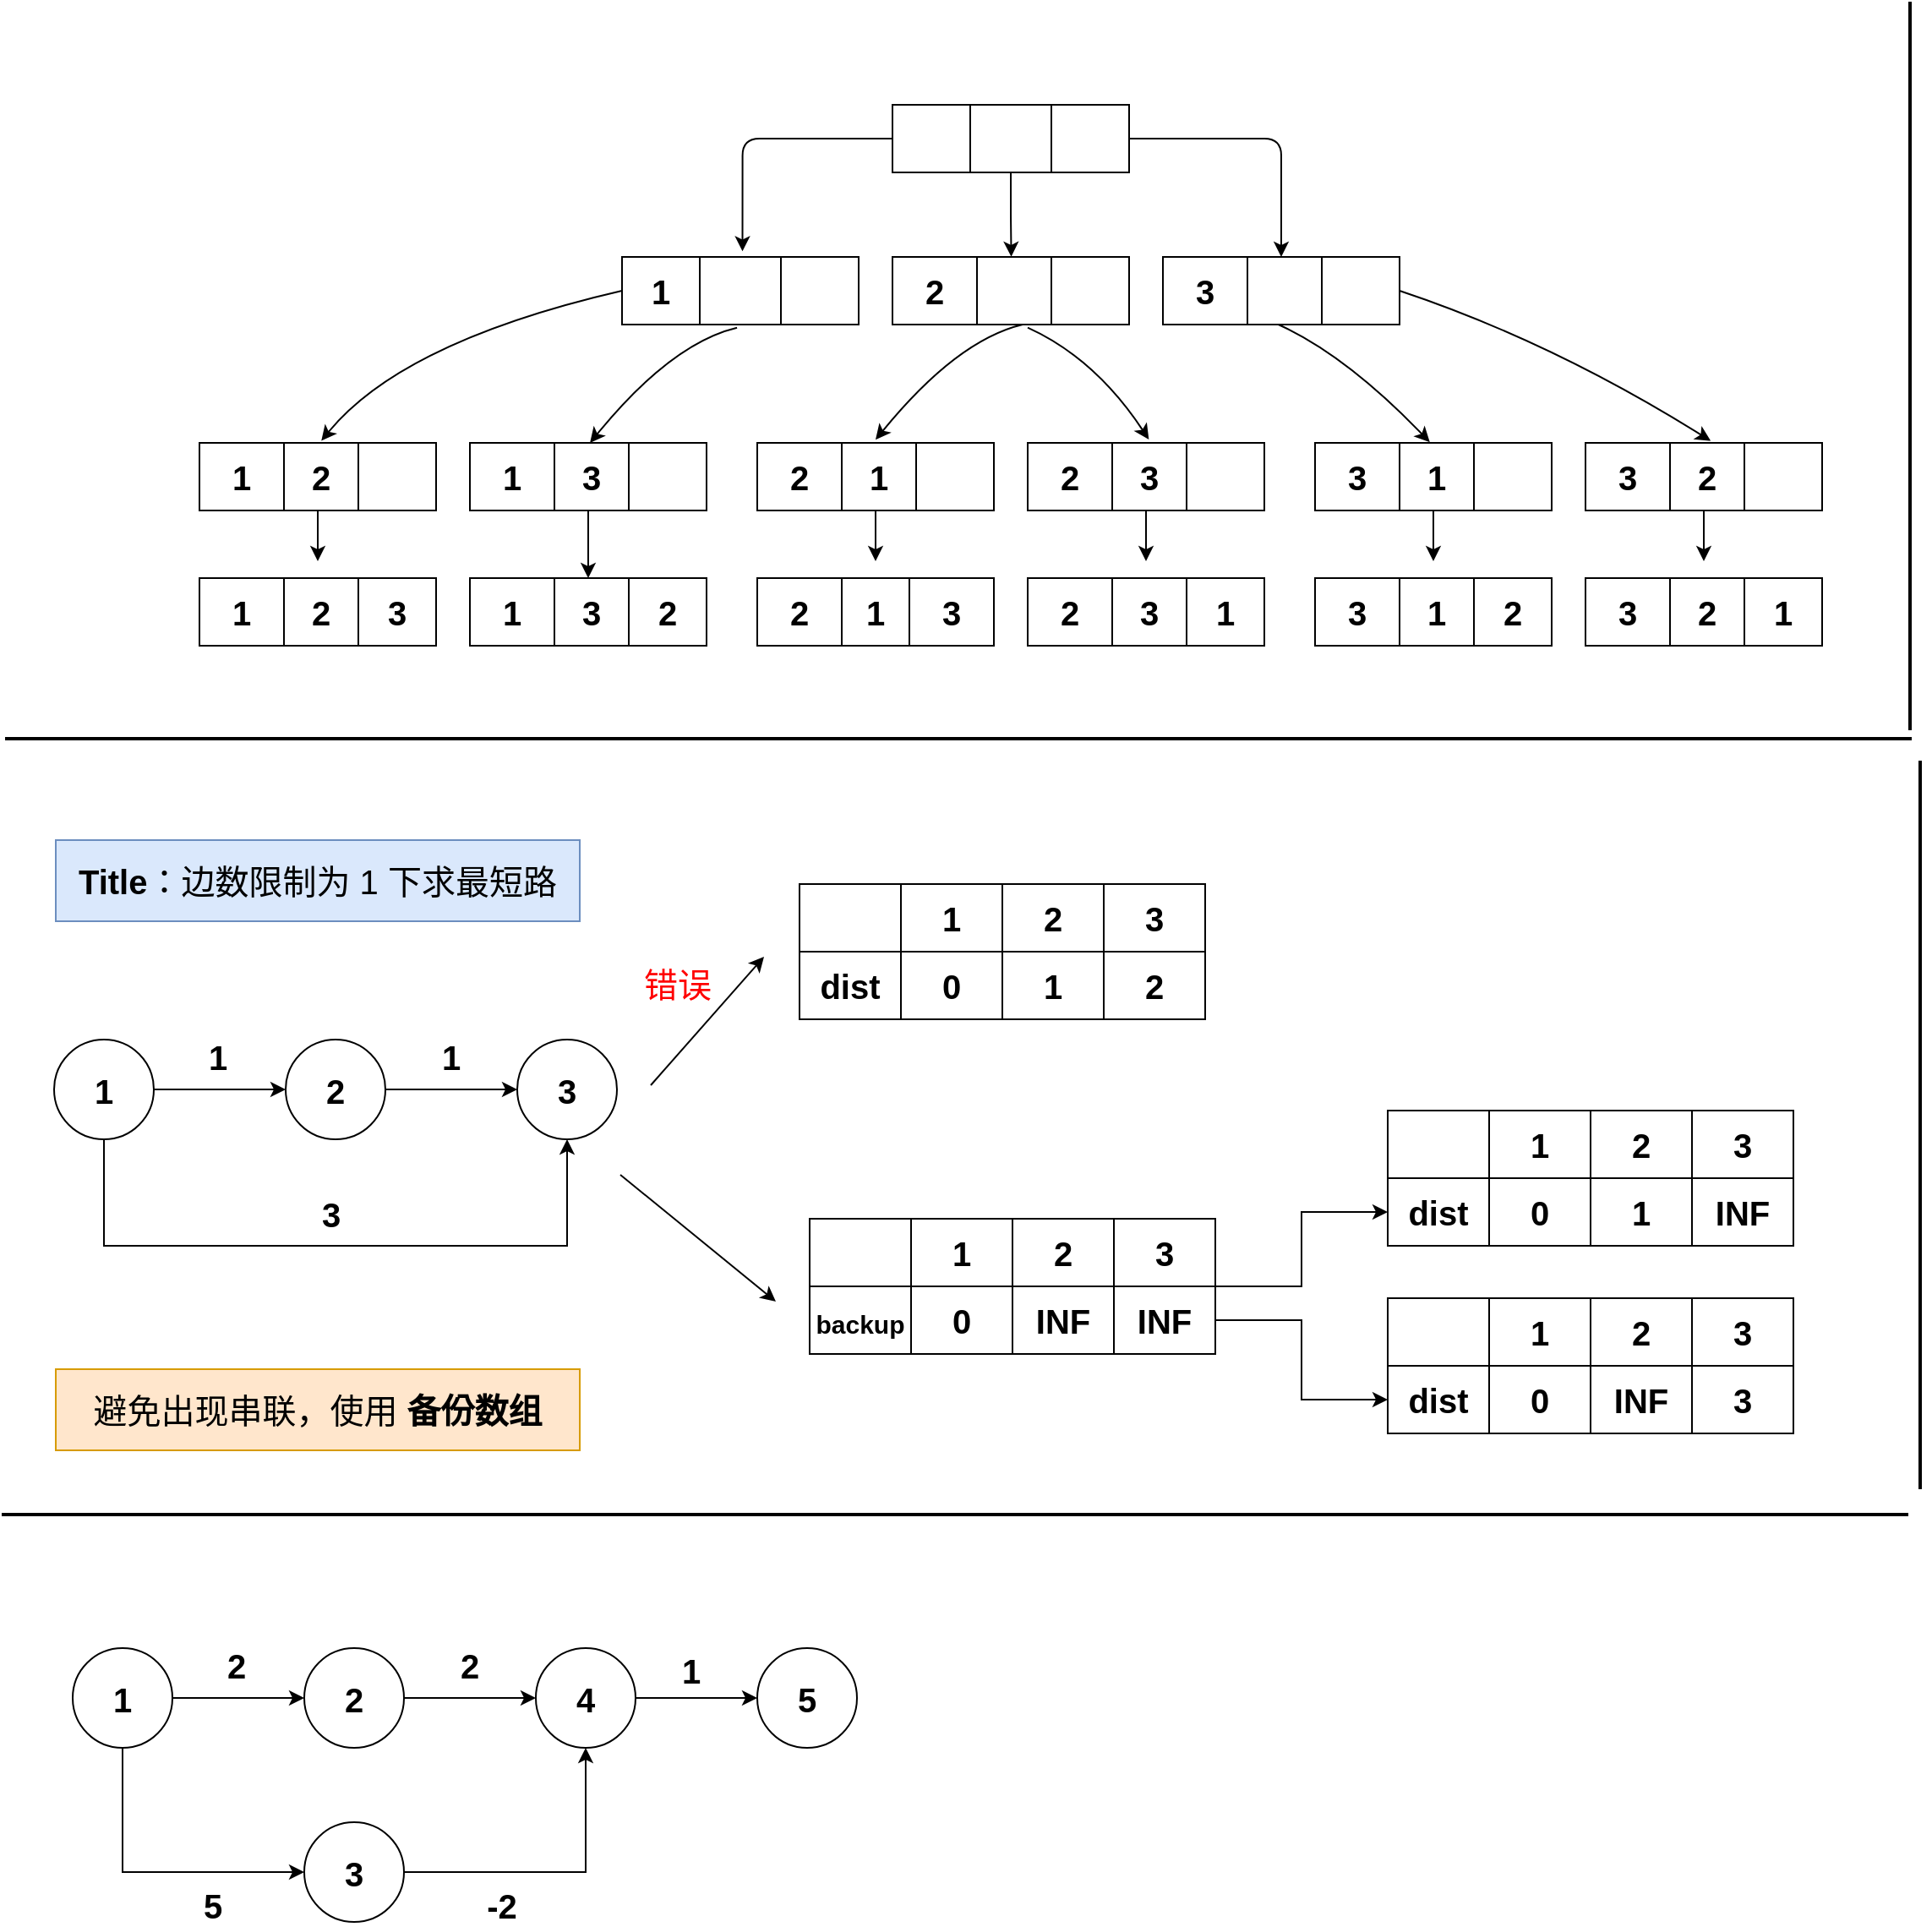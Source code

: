 <mxfile version="13.7.9" type="device"><diagram id="qcg2L8hrNotCnWZOOrgM" name="搜索与图论"><mxGraphModel dx="1220" dy="716" grid="0" gridSize="10" guides="1" tooltips="1" connect="1" arrows="1" fold="1" page="1" pageScale="1" pageWidth="3300" pageHeight="2339" math="0" shadow="0"><root><mxCell id="0"/><mxCell id="1" parent="0"/><mxCell id="vezQbI_tqqQGNovgGI1m-99" style="edgeStyle=orthogonalEdgeStyle;rounded=0;orthogonalLoop=1;jettySize=auto;html=1;entryX=0.502;entryY=-0.002;entryDx=0;entryDy=0;entryPerimeter=0;fontSize=20;" parent="1" source="vezQbI_tqqQGNovgGI1m-1" target="vezQbI_tqqQGNovgGI1m-20" edge="1"><mxGeometry relative="1" as="geometry"/></mxCell><mxCell id="vezQbI_tqqQGNovgGI1m-104" style="edgeStyle=orthogonalEdgeStyle;rounded=0;orthogonalLoop=1;jettySize=auto;html=1;fontSize=20;" parent="1" source="vezQbI_tqqQGNovgGI1m-34" edge="1"><mxGeometry relative="1" as="geometry"><mxPoint x="190" y="350" as="targetPoint"/></mxGeometry></mxCell><mxCell id="vezQbI_tqqQGNovgGI1m-105" style="edgeStyle=orthogonalEdgeStyle;rounded=0;orthogonalLoop=1;jettySize=auto;html=1;entryX=0.5;entryY=0;entryDx=0;entryDy=0;entryPerimeter=0;fontSize=20;" parent="1" source="vezQbI_tqqQGNovgGI1m-39" target="vezQbI_tqqQGNovgGI1m-70" edge="1"><mxGeometry relative="1" as="geometry"/></mxCell><mxCell id="vezQbI_tqqQGNovgGI1m-107" style="edgeStyle=orthogonalEdgeStyle;rounded=0;orthogonalLoop=1;jettySize=auto;html=1;fontSize=20;" parent="1" source="vezQbI_tqqQGNovgGI1m-49" edge="1"><mxGeometry relative="1" as="geometry"><mxPoint x="680" y="350" as="targetPoint"/></mxGeometry></mxCell><mxCell id="vezQbI_tqqQGNovgGI1m-106" style="edgeStyle=orthogonalEdgeStyle;rounded=0;orthogonalLoop=1;jettySize=auto;html=1;fontSize=20;" parent="1" source="vezQbI_tqqQGNovgGI1m-44" edge="1"><mxGeometry relative="1" as="geometry"><mxPoint x="520" y="350" as="targetPoint"/></mxGeometry></mxCell><mxCell id="vezQbI_tqqQGNovgGI1m-108" style="edgeStyle=orthogonalEdgeStyle;rounded=0;orthogonalLoop=1;jettySize=auto;html=1;fontSize=20;" parent="1" source="vezQbI_tqqQGNovgGI1m-54" edge="1"><mxGeometry relative="1" as="geometry"><mxPoint x="850" y="350" as="targetPoint"/></mxGeometry></mxCell><mxCell id="vezQbI_tqqQGNovgGI1m-109" style="edgeStyle=orthogonalEdgeStyle;rounded=0;orthogonalLoop=1;jettySize=auto;html=1;fontSize=20;" parent="1" source="vezQbI_tqqQGNovgGI1m-59" edge="1"><mxGeometry relative="1" as="geometry"><mxPoint x="1010" y="350" as="targetPoint"/></mxGeometry></mxCell><mxCell id="vezQbI_tqqQGNovgGI1m-98" value="" style="edgeStyle=segmentEdgeStyle;endArrow=classic;html=1;fontSize=20;entryX=0.509;entryY=-0.083;entryDx=0;entryDy=0;entryPerimeter=0;exitX=0;exitY=0.5;exitDx=0;exitDy=0;" parent="1" source="vezQbI_tqqQGNovgGI1m-2" target="vezQbI_tqqQGNovgGI1m-15" edge="1"><mxGeometry width="50" height="50" relative="1" as="geometry"><mxPoint x="590" y="260" as="sourcePoint"/><mxPoint x="640" y="210" as="targetPoint"/><Array as="points"><mxPoint x="441" y="100"/></Array></mxGeometry></mxCell><mxCell id="vezQbI_tqqQGNovgGI1m-101" value="" style="edgeStyle=elbowEdgeStyle;elbow=vertical;endArrow=classic;html=1;fontSize=20;exitX=1;exitY=0.5;exitDx=0;exitDy=0;" parent="1" source="vezQbI_tqqQGNovgGI1m-2" target="vezQbI_tqqQGNovgGI1m-30" edge="1"><mxGeometry width="50" height="50" relative="1" as="geometry"><mxPoint x="590" y="260" as="sourcePoint"/><mxPoint x="640" y="210" as="targetPoint"/><Array as="points"><mxPoint x="760" y="100"/></Array></mxGeometry></mxCell><mxCell id="vezQbI_tqqQGNovgGI1m-102" value="" style="curved=1;endArrow=classic;html=1;fontSize=20;entryX=0.515;entryY=-0.03;entryDx=0;entryDy=0;entryPerimeter=0;exitX=0;exitY=0.5;exitDx=0;exitDy=0;" parent="1" source="vezQbI_tqqQGNovgGI1m-15" target="vezQbI_tqqQGNovgGI1m-35" edge="1"><mxGeometry width="50" height="50" relative="1" as="geometry"><mxPoint x="240" y="250" as="sourcePoint"/><mxPoint x="290" y="200" as="targetPoint"/><Array as="points"><mxPoint x="240" y="220"/></Array></mxGeometry></mxCell><mxCell id="vezQbI_tqqQGNovgGI1m-103" value="" style="curved=1;endArrow=classic;html=1;fontSize=20;entryX=0.515;entryY=-0.03;entryDx=0;entryDy=0;entryPerimeter=0;exitX=0.486;exitY=1.046;exitDx=0;exitDy=0;exitPerimeter=0;" parent="1" source="vezQbI_tqqQGNovgGI1m-15" edge="1"><mxGeometry width="50" height="50" relative="1" as="geometry"><mxPoint x="528.95" y="191.2" as="sourcePoint"/><mxPoint x="351.05" y="280.0" as="targetPoint"/><Array as="points"><mxPoint x="398.95" y="221.2"/></Array></mxGeometry></mxCell><mxCell id="vezQbI_tqqQGNovgGI1m-110" value="" style="curved=1;endArrow=classic;html=1;fontSize=20;entryX=0.515;entryY=-0.03;entryDx=0;entryDy=0;entryPerimeter=0;exitX=0.486;exitY=1.046;exitDx=0;exitDy=0;exitPerimeter=0;" parent="1" edge="1"><mxGeometry width="50" height="50" relative="1" as="geometry"><mxPoint x="606.99" y="210.0" as="sourcePoint"/><mxPoint x="520" y="278.16" as="targetPoint"/><Array as="points"><mxPoint x="567.9" y="219.36"/></Array></mxGeometry></mxCell><mxCell id="vezQbI_tqqQGNovgGI1m-111" value="" style="curved=1;endArrow=classic;html=1;fontSize=20;entryX=0.512;entryY=-0.05;entryDx=0;entryDy=0;entryPerimeter=0;exitX=0.486;exitY=1.046;exitDx=0;exitDy=0;exitPerimeter=0;" parent="1" target="vezQbI_tqqQGNovgGI1m-50" edge="1"><mxGeometry width="50" height="50" relative="1" as="geometry"><mxPoint x="610" y="211.84" as="sourcePoint"/><mxPoint x="523.01" y="280" as="targetPoint"/><Array as="points"><mxPoint x="650" y="230"/></Array></mxGeometry></mxCell><mxCell id="vezQbI_tqqQGNovgGI1m-112" value="" style="curved=1;endArrow=classic;html=1;fontSize=20;entryX=0.485;entryY=-0.01;entryDx=0;entryDy=0;entryPerimeter=0;exitX=0.486;exitY=1.046;exitDx=0;exitDy=0;exitPerimeter=0;" parent="1" target="vezQbI_tqqQGNovgGI1m-55" edge="1"><mxGeometry width="50" height="50" relative="1" as="geometry"><mxPoint x="758.32" y="210.0" as="sourcePoint"/><mxPoint x="830" y="276.16" as="targetPoint"/><Array as="points"><mxPoint x="798.32" y="228.16"/></Array></mxGeometry></mxCell><mxCell id="vezQbI_tqqQGNovgGI1m-113" value="" style="curved=1;endArrow=classic;html=1;fontSize=20;entryX=0.529;entryY=-0.03;entryDx=0;entryDy=0;entryPerimeter=0;exitX=0.486;exitY=1.046;exitDx=0;exitDy=0;exitPerimeter=0;" parent="1" target="vezQbI_tqqQGNovgGI1m-60" edge="1"><mxGeometry width="50" height="50" relative="1" as="geometry"><mxPoint x="830.0" y="190" as="sourcePoint"/><mxPoint x="919.58" y="259.6" as="targetPoint"/><Array as="points"><mxPoint x="920" y="220"/></Array></mxGeometry></mxCell><mxCell id="vezQbI_tqqQGNovgGI1m-1" value="" style="shape=table;html=1;whiteSpace=wrap;startSize=0;container=1;collapsible=0;childLayout=tableLayout;" parent="1" vertex="1"><mxGeometry x="530" y="80" width="140" height="40" as="geometry"/></mxCell><mxCell id="vezQbI_tqqQGNovgGI1m-2" value="" style="shape=partialRectangle;html=1;whiteSpace=wrap;collapsible=0;dropTarget=0;pointerEvents=0;fillColor=none;top=0;left=0;bottom=0;right=0;points=[[0,0.5],[1,0.5]];portConstraint=eastwest;" parent="vezQbI_tqqQGNovgGI1m-1" vertex="1"><mxGeometry width="140" height="40" as="geometry"/></mxCell><mxCell id="vezQbI_tqqQGNovgGI1m-3" value="" style="shape=partialRectangle;html=1;whiteSpace=wrap;connectable=0;fillColor=none;top=0;left=0;bottom=0;right=0;overflow=hidden;" parent="vezQbI_tqqQGNovgGI1m-2" vertex="1"><mxGeometry width="46" height="40" as="geometry"/></mxCell><mxCell id="vezQbI_tqqQGNovgGI1m-4" value="" style="shape=partialRectangle;html=1;whiteSpace=wrap;connectable=0;fillColor=none;top=0;left=0;bottom=0;right=0;overflow=hidden;" parent="vezQbI_tqqQGNovgGI1m-2" vertex="1"><mxGeometry x="46" width="48" height="40" as="geometry"/></mxCell><mxCell id="vezQbI_tqqQGNovgGI1m-5" value="" style="shape=partialRectangle;html=1;whiteSpace=wrap;connectable=0;fillColor=none;top=0;left=0;bottom=0;right=0;overflow=hidden;" parent="vezQbI_tqqQGNovgGI1m-2" vertex="1"><mxGeometry x="94" width="46" height="40" as="geometry"/></mxCell><mxCell id="vezQbI_tqqQGNovgGI1m-19" value="" style="shape=table;html=1;whiteSpace=wrap;startSize=0;container=1;collapsible=0;childLayout=tableLayout;fontSize=20;fontStyle=1" parent="1" vertex="1"><mxGeometry x="530" y="170" width="140" height="40" as="geometry"/></mxCell><mxCell id="vezQbI_tqqQGNovgGI1m-20" value="" style="shape=partialRectangle;html=1;whiteSpace=wrap;collapsible=0;dropTarget=0;pointerEvents=0;fillColor=none;top=0;left=0;bottom=0;right=0;points=[[0,0.5],[1,0.5]];portConstraint=eastwest;" parent="vezQbI_tqqQGNovgGI1m-19" vertex="1"><mxGeometry width="140" height="40" as="geometry"/></mxCell><mxCell id="vezQbI_tqqQGNovgGI1m-21" value="2" style="shape=partialRectangle;html=1;whiteSpace=wrap;connectable=0;fillColor=none;top=0;left=0;bottom=0;right=0;overflow=hidden;fontSize=20;fontStyle=1" parent="vezQbI_tqqQGNovgGI1m-20" vertex="1"><mxGeometry width="50" height="40" as="geometry"/></mxCell><mxCell id="vezQbI_tqqQGNovgGI1m-22" value="" style="shape=partialRectangle;html=1;whiteSpace=wrap;connectable=0;fillColor=none;top=0;left=0;bottom=0;right=0;overflow=hidden;fontSize=20;fontStyle=1" parent="vezQbI_tqqQGNovgGI1m-20" vertex="1"><mxGeometry x="50" width="44" height="40" as="geometry"/></mxCell><mxCell id="vezQbI_tqqQGNovgGI1m-23" value="" style="shape=partialRectangle;html=1;whiteSpace=wrap;connectable=0;fillColor=none;top=0;left=0;bottom=0;right=0;overflow=hidden;fontSize=20;fontStyle=1" parent="vezQbI_tqqQGNovgGI1m-20" vertex="1"><mxGeometry x="94" width="46" height="40" as="geometry"/></mxCell><mxCell id="vezQbI_tqqQGNovgGI1m-14" value="" style="shape=table;html=1;whiteSpace=wrap;startSize=0;container=1;collapsible=0;childLayout=tableLayout;" parent="1" vertex="1"><mxGeometry x="370" y="170" width="140" height="40" as="geometry"/></mxCell><mxCell id="vezQbI_tqqQGNovgGI1m-15" value="" style="shape=partialRectangle;html=1;whiteSpace=wrap;collapsible=0;dropTarget=0;pointerEvents=0;fillColor=none;top=0;left=0;bottom=0;right=0;points=[[0,0.5],[1,0.5]];portConstraint=eastwest;" parent="vezQbI_tqqQGNovgGI1m-14" vertex="1"><mxGeometry width="140" height="40" as="geometry"/></mxCell><mxCell id="vezQbI_tqqQGNovgGI1m-16" value="&lt;font style=&quot;font-size: 20px&quot;&gt;&lt;b&gt;1&lt;/b&gt;&lt;/font&gt;" style="shape=partialRectangle;html=1;whiteSpace=wrap;connectable=0;fillColor=none;top=0;left=0;bottom=0;right=0;overflow=hidden;" parent="vezQbI_tqqQGNovgGI1m-15" vertex="1"><mxGeometry width="46" height="40" as="geometry"/></mxCell><mxCell id="vezQbI_tqqQGNovgGI1m-17" value="" style="shape=partialRectangle;html=1;whiteSpace=wrap;connectable=0;fillColor=none;top=0;left=0;bottom=0;right=0;overflow=hidden;" parent="vezQbI_tqqQGNovgGI1m-15" vertex="1"><mxGeometry x="46" width="48" height="40" as="geometry"/></mxCell><mxCell id="vezQbI_tqqQGNovgGI1m-18" value="" style="shape=partialRectangle;html=1;whiteSpace=wrap;connectable=0;fillColor=none;top=0;left=0;bottom=0;right=0;overflow=hidden;" parent="vezQbI_tqqQGNovgGI1m-15" vertex="1"><mxGeometry x="94" width="46" height="40" as="geometry"/></mxCell><mxCell id="vezQbI_tqqQGNovgGI1m-29" value="" style="shape=table;html=1;whiteSpace=wrap;startSize=0;container=1;collapsible=0;childLayout=tableLayout;fontSize=20;fontStyle=1" parent="1" vertex="1"><mxGeometry x="690" y="170" width="140" height="40" as="geometry"/></mxCell><mxCell id="vezQbI_tqqQGNovgGI1m-30" value="" style="shape=partialRectangle;html=1;whiteSpace=wrap;collapsible=0;dropTarget=0;pointerEvents=0;fillColor=none;top=0;left=0;bottom=0;right=0;points=[[0,0.5],[1,0.5]];portConstraint=eastwest;" parent="vezQbI_tqqQGNovgGI1m-29" vertex="1"><mxGeometry width="140" height="40" as="geometry"/></mxCell><mxCell id="vezQbI_tqqQGNovgGI1m-31" value="3" style="shape=partialRectangle;html=1;whiteSpace=wrap;connectable=0;fillColor=none;top=0;left=0;bottom=0;right=0;overflow=hidden;fontSize=20;fontStyle=1" parent="vezQbI_tqqQGNovgGI1m-30" vertex="1"><mxGeometry width="50" height="40" as="geometry"/></mxCell><mxCell id="vezQbI_tqqQGNovgGI1m-32" value="" style="shape=partialRectangle;html=1;whiteSpace=wrap;connectable=0;fillColor=none;top=0;left=0;bottom=0;right=0;overflow=hidden;fontSize=20;fontStyle=1" parent="vezQbI_tqqQGNovgGI1m-30" vertex="1"><mxGeometry x="50" width="44" height="40" as="geometry"/></mxCell><mxCell id="vezQbI_tqqQGNovgGI1m-33" value="" style="shape=partialRectangle;html=1;whiteSpace=wrap;connectable=0;fillColor=none;top=0;left=0;bottom=0;right=0;overflow=hidden;fontSize=20;fontStyle=1" parent="vezQbI_tqqQGNovgGI1m-30" vertex="1"><mxGeometry x="94" width="46" height="40" as="geometry"/></mxCell><mxCell id="vezQbI_tqqQGNovgGI1m-64" value="" style="shape=table;html=1;whiteSpace=wrap;startSize=0;container=1;collapsible=0;childLayout=tableLayout;fontSize=20;fontStyle=1" parent="1" vertex="1"><mxGeometry x="120" y="360" width="140" height="40" as="geometry"/></mxCell><mxCell id="vezQbI_tqqQGNovgGI1m-65" value="" style="shape=partialRectangle;html=1;whiteSpace=wrap;collapsible=0;dropTarget=0;pointerEvents=0;fillColor=none;top=0;left=0;bottom=0;right=0;points=[[0,0.5],[1,0.5]];portConstraint=eastwest;" parent="vezQbI_tqqQGNovgGI1m-64" vertex="1"><mxGeometry width="140" height="40" as="geometry"/></mxCell><mxCell id="vezQbI_tqqQGNovgGI1m-66" value="1" style="shape=partialRectangle;html=1;whiteSpace=wrap;connectable=0;fillColor=none;top=0;left=0;bottom=0;right=0;overflow=hidden;fontSize=20;fontStyle=1" parent="vezQbI_tqqQGNovgGI1m-65" vertex="1"><mxGeometry width="50" height="40" as="geometry"/></mxCell><mxCell id="vezQbI_tqqQGNovgGI1m-67" value="2" style="shape=partialRectangle;html=1;whiteSpace=wrap;connectable=0;fillColor=none;top=0;left=0;bottom=0;right=0;overflow=hidden;fontSize=20;fontStyle=1" parent="vezQbI_tqqQGNovgGI1m-65" vertex="1"><mxGeometry x="50" width="44" height="40" as="geometry"/></mxCell><mxCell id="vezQbI_tqqQGNovgGI1m-68" value="3" style="shape=partialRectangle;html=1;whiteSpace=wrap;connectable=0;fillColor=none;top=0;left=0;bottom=0;right=0;overflow=hidden;fontSize=20;fontStyle=1" parent="vezQbI_tqqQGNovgGI1m-65" vertex="1"><mxGeometry x="94" width="46" height="40" as="geometry"/></mxCell><mxCell id="vezQbI_tqqQGNovgGI1m-69" value="" style="shape=table;html=1;whiteSpace=wrap;startSize=0;container=1;collapsible=0;childLayout=tableLayout;fontSize=20;fontStyle=1" parent="1" vertex="1"><mxGeometry x="280" y="360" width="140" height="40" as="geometry"/></mxCell><mxCell id="vezQbI_tqqQGNovgGI1m-70" value="" style="shape=partialRectangle;html=1;whiteSpace=wrap;collapsible=0;dropTarget=0;pointerEvents=0;fillColor=none;top=0;left=0;bottom=0;right=0;points=[[0,0.5],[1,0.5]];portConstraint=eastwest;" parent="vezQbI_tqqQGNovgGI1m-69" vertex="1"><mxGeometry width="140" height="40" as="geometry"/></mxCell><mxCell id="vezQbI_tqqQGNovgGI1m-71" value="1" style="shape=partialRectangle;html=1;whiteSpace=wrap;connectable=0;fillColor=none;top=0;left=0;bottom=0;right=0;overflow=hidden;fontSize=20;fontStyle=1" parent="vezQbI_tqqQGNovgGI1m-70" vertex="1"><mxGeometry width="50" height="40" as="geometry"/></mxCell><mxCell id="vezQbI_tqqQGNovgGI1m-72" value="3" style="shape=partialRectangle;html=1;whiteSpace=wrap;connectable=0;fillColor=none;top=0;left=0;bottom=0;right=0;overflow=hidden;fontSize=20;fontStyle=1" parent="vezQbI_tqqQGNovgGI1m-70" vertex="1"><mxGeometry x="50" width="44" height="40" as="geometry"/></mxCell><mxCell id="vezQbI_tqqQGNovgGI1m-73" value="2" style="shape=partialRectangle;html=1;whiteSpace=wrap;connectable=0;fillColor=none;top=0;left=0;bottom=0;right=0;overflow=hidden;fontSize=20;fontStyle=1" parent="vezQbI_tqqQGNovgGI1m-70" vertex="1"><mxGeometry x="94" width="46" height="40" as="geometry"/></mxCell><mxCell id="vezQbI_tqqQGNovgGI1m-74" value="" style="shape=table;html=1;whiteSpace=wrap;startSize=0;container=1;collapsible=0;childLayout=tableLayout;fontSize=20;fontStyle=1" parent="1" vertex="1"><mxGeometry x="610" y="360" width="140" height="40" as="geometry"/></mxCell><mxCell id="vezQbI_tqqQGNovgGI1m-75" value="" style="shape=partialRectangle;html=1;whiteSpace=wrap;collapsible=0;dropTarget=0;pointerEvents=0;fillColor=none;top=0;left=0;bottom=0;right=0;points=[[0,0.5],[1,0.5]];portConstraint=eastwest;" parent="vezQbI_tqqQGNovgGI1m-74" vertex="1"><mxGeometry width="140" height="40" as="geometry"/></mxCell><mxCell id="vezQbI_tqqQGNovgGI1m-76" value="2" style="shape=partialRectangle;html=1;whiteSpace=wrap;connectable=0;fillColor=none;top=0;left=0;bottom=0;right=0;overflow=hidden;fontSize=20;fontStyle=1" parent="vezQbI_tqqQGNovgGI1m-75" vertex="1"><mxGeometry width="50" height="40" as="geometry"/></mxCell><mxCell id="vezQbI_tqqQGNovgGI1m-77" value="3" style="shape=partialRectangle;html=1;whiteSpace=wrap;connectable=0;fillColor=none;top=0;left=0;bottom=0;right=0;overflow=hidden;fontSize=20;fontStyle=1" parent="vezQbI_tqqQGNovgGI1m-75" vertex="1"><mxGeometry x="50" width="44" height="40" as="geometry"/></mxCell><mxCell id="vezQbI_tqqQGNovgGI1m-78" value="1" style="shape=partialRectangle;html=1;whiteSpace=wrap;connectable=0;fillColor=none;top=0;left=0;bottom=0;right=0;overflow=hidden;fontSize=20;fontStyle=1" parent="vezQbI_tqqQGNovgGI1m-75" vertex="1"><mxGeometry x="94" width="46" height="40" as="geometry"/></mxCell><mxCell id="vezQbI_tqqQGNovgGI1m-79" value="" style="shape=table;html=1;whiteSpace=wrap;startSize=0;container=1;collapsible=0;childLayout=tableLayout;fontSize=20;fontStyle=1" parent="1" vertex="1"><mxGeometry x="450" y="360" width="140" height="40" as="geometry"/></mxCell><mxCell id="vezQbI_tqqQGNovgGI1m-80" value="" style="shape=partialRectangle;html=1;whiteSpace=wrap;collapsible=0;dropTarget=0;pointerEvents=0;fillColor=none;top=0;left=0;bottom=0;right=0;points=[[0,0.5],[1,0.5]];portConstraint=eastwest;" parent="vezQbI_tqqQGNovgGI1m-79" vertex="1"><mxGeometry width="140" height="40" as="geometry"/></mxCell><mxCell id="vezQbI_tqqQGNovgGI1m-81" value="2" style="shape=partialRectangle;html=1;whiteSpace=wrap;connectable=0;fillColor=none;top=0;left=0;bottom=0;right=0;overflow=hidden;fontSize=20;fontStyle=1" parent="vezQbI_tqqQGNovgGI1m-80" vertex="1"><mxGeometry width="50" height="40" as="geometry"/></mxCell><mxCell id="vezQbI_tqqQGNovgGI1m-82" value="1" style="shape=partialRectangle;html=1;whiteSpace=wrap;connectable=0;fillColor=none;top=0;left=0;bottom=0;right=0;overflow=hidden;fontSize=20;fontStyle=1" parent="vezQbI_tqqQGNovgGI1m-80" vertex="1"><mxGeometry x="50" width="40" height="40" as="geometry"/></mxCell><mxCell id="vezQbI_tqqQGNovgGI1m-83" value="3" style="shape=partialRectangle;html=1;whiteSpace=wrap;connectable=0;fillColor=none;top=0;left=0;bottom=0;right=0;overflow=hidden;fontSize=20;fontStyle=1" parent="vezQbI_tqqQGNovgGI1m-80" vertex="1"><mxGeometry x="90" width="50" height="40" as="geometry"/></mxCell><mxCell id="vezQbI_tqqQGNovgGI1m-84" value="" style="shape=table;html=1;whiteSpace=wrap;startSize=0;container=1;collapsible=0;childLayout=tableLayout;fontSize=20;fontStyle=1" parent="1" vertex="1"><mxGeometry x="780" y="360" width="140" height="40" as="geometry"/></mxCell><mxCell id="vezQbI_tqqQGNovgGI1m-85" value="" style="shape=partialRectangle;html=1;whiteSpace=wrap;collapsible=0;dropTarget=0;pointerEvents=0;fillColor=none;top=0;left=0;bottom=0;right=0;points=[[0,0.5],[1,0.5]];portConstraint=eastwest;" parent="vezQbI_tqqQGNovgGI1m-84" vertex="1"><mxGeometry width="140" height="40" as="geometry"/></mxCell><mxCell id="vezQbI_tqqQGNovgGI1m-86" value="3" style="shape=partialRectangle;html=1;whiteSpace=wrap;connectable=0;fillColor=none;top=0;left=0;bottom=0;right=0;overflow=hidden;fontSize=20;fontStyle=1" parent="vezQbI_tqqQGNovgGI1m-85" vertex="1"><mxGeometry width="50" height="40" as="geometry"/></mxCell><mxCell id="vezQbI_tqqQGNovgGI1m-87" value="1" style="shape=partialRectangle;html=1;whiteSpace=wrap;connectable=0;fillColor=none;top=0;left=0;bottom=0;right=0;overflow=hidden;fontSize=20;fontStyle=1" parent="vezQbI_tqqQGNovgGI1m-85" vertex="1"><mxGeometry x="50" width="44" height="40" as="geometry"/></mxCell><mxCell id="vezQbI_tqqQGNovgGI1m-88" value="2" style="shape=partialRectangle;html=1;whiteSpace=wrap;connectable=0;fillColor=none;top=0;left=0;bottom=0;right=0;overflow=hidden;fontSize=20;fontStyle=1" parent="vezQbI_tqqQGNovgGI1m-85" vertex="1"><mxGeometry x="94" width="46" height="40" as="geometry"/></mxCell><mxCell id="vezQbI_tqqQGNovgGI1m-89" value="" style="shape=table;html=1;whiteSpace=wrap;startSize=0;container=1;collapsible=0;childLayout=tableLayout;fontSize=20;fontStyle=1" parent="1" vertex="1"><mxGeometry x="940" y="360" width="140" height="40" as="geometry"/></mxCell><mxCell id="vezQbI_tqqQGNovgGI1m-90" value="" style="shape=partialRectangle;html=1;whiteSpace=wrap;collapsible=0;dropTarget=0;pointerEvents=0;fillColor=none;top=0;left=0;bottom=0;right=0;points=[[0,0.5],[1,0.5]];portConstraint=eastwest;" parent="vezQbI_tqqQGNovgGI1m-89" vertex="1"><mxGeometry width="140" height="40" as="geometry"/></mxCell><mxCell id="vezQbI_tqqQGNovgGI1m-91" value="3" style="shape=partialRectangle;html=1;whiteSpace=wrap;connectable=0;fillColor=none;top=0;left=0;bottom=0;right=0;overflow=hidden;fontSize=20;fontStyle=1" parent="vezQbI_tqqQGNovgGI1m-90" vertex="1"><mxGeometry width="50" height="40" as="geometry"/></mxCell><mxCell id="vezQbI_tqqQGNovgGI1m-92" value="2" style="shape=partialRectangle;html=1;whiteSpace=wrap;connectable=0;fillColor=none;top=0;left=0;bottom=0;right=0;overflow=hidden;fontSize=20;fontStyle=1" parent="vezQbI_tqqQGNovgGI1m-90" vertex="1"><mxGeometry x="50" width="44" height="40" as="geometry"/></mxCell><mxCell id="vezQbI_tqqQGNovgGI1m-93" value="1" style="shape=partialRectangle;html=1;whiteSpace=wrap;connectable=0;fillColor=none;top=0;left=0;bottom=0;right=0;overflow=hidden;fontSize=20;fontStyle=1" parent="vezQbI_tqqQGNovgGI1m-90" vertex="1"><mxGeometry x="94" width="46" height="40" as="geometry"/></mxCell><mxCell id="vezQbI_tqqQGNovgGI1m-34" value="" style="shape=table;html=1;whiteSpace=wrap;startSize=0;container=1;collapsible=0;childLayout=tableLayout;fontSize=20;fontStyle=1" parent="1" vertex="1"><mxGeometry x="120" y="280" width="140" height="40" as="geometry"/></mxCell><mxCell id="vezQbI_tqqQGNovgGI1m-35" value="" style="shape=partialRectangle;html=1;whiteSpace=wrap;collapsible=0;dropTarget=0;pointerEvents=0;fillColor=none;top=0;left=0;bottom=0;right=0;points=[[0,0.5],[1,0.5]];portConstraint=eastwest;" parent="vezQbI_tqqQGNovgGI1m-34" vertex="1"><mxGeometry width="140" height="40" as="geometry"/></mxCell><mxCell id="vezQbI_tqqQGNovgGI1m-36" value="1" style="shape=partialRectangle;html=1;whiteSpace=wrap;connectable=0;fillColor=none;top=0;left=0;bottom=0;right=0;overflow=hidden;fontSize=20;fontStyle=1" parent="vezQbI_tqqQGNovgGI1m-35" vertex="1"><mxGeometry width="50" height="40" as="geometry"/></mxCell><mxCell id="vezQbI_tqqQGNovgGI1m-37" value="2" style="shape=partialRectangle;html=1;whiteSpace=wrap;connectable=0;fillColor=none;top=0;left=0;bottom=0;right=0;overflow=hidden;fontSize=20;fontStyle=1" parent="vezQbI_tqqQGNovgGI1m-35" vertex="1"><mxGeometry x="50" width="44" height="40" as="geometry"/></mxCell><mxCell id="vezQbI_tqqQGNovgGI1m-38" value="" style="shape=partialRectangle;html=1;whiteSpace=wrap;connectable=0;fillColor=none;top=0;left=0;bottom=0;right=0;overflow=hidden;fontSize=20;fontStyle=1" parent="vezQbI_tqqQGNovgGI1m-35" vertex="1"><mxGeometry x="94" width="46" height="40" as="geometry"/></mxCell><mxCell id="vezQbI_tqqQGNovgGI1m-39" value="" style="shape=table;html=1;whiteSpace=wrap;startSize=0;container=1;collapsible=0;childLayout=tableLayout;fontSize=20;fontStyle=1" parent="1" vertex="1"><mxGeometry x="280" y="280" width="140" height="40" as="geometry"/></mxCell><mxCell id="vezQbI_tqqQGNovgGI1m-40" value="" style="shape=partialRectangle;html=1;whiteSpace=wrap;collapsible=0;dropTarget=0;pointerEvents=0;fillColor=none;top=0;left=0;bottom=0;right=0;points=[[0,0.5],[1,0.5]];portConstraint=eastwest;" parent="vezQbI_tqqQGNovgGI1m-39" vertex="1"><mxGeometry width="140" height="40" as="geometry"/></mxCell><mxCell id="vezQbI_tqqQGNovgGI1m-41" value="1" style="shape=partialRectangle;html=1;whiteSpace=wrap;connectable=0;fillColor=none;top=0;left=0;bottom=0;right=0;overflow=hidden;fontSize=20;fontStyle=1" parent="vezQbI_tqqQGNovgGI1m-40" vertex="1"><mxGeometry width="50" height="40" as="geometry"/></mxCell><mxCell id="vezQbI_tqqQGNovgGI1m-42" value="3" style="shape=partialRectangle;html=1;whiteSpace=wrap;connectable=0;fillColor=none;top=0;left=0;bottom=0;right=0;overflow=hidden;fontSize=20;fontStyle=1" parent="vezQbI_tqqQGNovgGI1m-40" vertex="1"><mxGeometry x="50" width="44" height="40" as="geometry"/></mxCell><mxCell id="vezQbI_tqqQGNovgGI1m-43" value="" style="shape=partialRectangle;html=1;whiteSpace=wrap;connectable=0;fillColor=none;top=0;left=0;bottom=0;right=0;overflow=hidden;fontSize=20;fontStyle=1" parent="vezQbI_tqqQGNovgGI1m-40" vertex="1"><mxGeometry x="94" width="46" height="40" as="geometry"/></mxCell><mxCell id="vezQbI_tqqQGNovgGI1m-49" value="" style="shape=table;html=1;whiteSpace=wrap;startSize=0;container=1;collapsible=0;childLayout=tableLayout;fontSize=20;fontStyle=1" parent="1" vertex="1"><mxGeometry x="610" y="280" width="140" height="40" as="geometry"/></mxCell><mxCell id="vezQbI_tqqQGNovgGI1m-50" value="" style="shape=partialRectangle;html=1;whiteSpace=wrap;collapsible=0;dropTarget=0;pointerEvents=0;fillColor=none;top=0;left=0;bottom=0;right=0;points=[[0,0.5],[1,0.5]];portConstraint=eastwest;" parent="vezQbI_tqqQGNovgGI1m-49" vertex="1"><mxGeometry width="140" height="40" as="geometry"/></mxCell><mxCell id="vezQbI_tqqQGNovgGI1m-51" value="2" style="shape=partialRectangle;html=1;whiteSpace=wrap;connectable=0;fillColor=none;top=0;left=0;bottom=0;right=0;overflow=hidden;fontSize=20;fontStyle=1" parent="vezQbI_tqqQGNovgGI1m-50" vertex="1"><mxGeometry width="50" height="40" as="geometry"/></mxCell><mxCell id="vezQbI_tqqQGNovgGI1m-52" value="3" style="shape=partialRectangle;html=1;whiteSpace=wrap;connectable=0;fillColor=none;top=0;left=0;bottom=0;right=0;overflow=hidden;fontSize=20;fontStyle=1" parent="vezQbI_tqqQGNovgGI1m-50" vertex="1"><mxGeometry x="50" width="44" height="40" as="geometry"/></mxCell><mxCell id="vezQbI_tqqQGNovgGI1m-53" value="" style="shape=partialRectangle;html=1;whiteSpace=wrap;connectable=0;fillColor=none;top=0;left=0;bottom=0;right=0;overflow=hidden;fontSize=20;fontStyle=1" parent="vezQbI_tqqQGNovgGI1m-50" vertex="1"><mxGeometry x="94" width="46" height="40" as="geometry"/></mxCell><mxCell id="vezQbI_tqqQGNovgGI1m-44" value="" style="shape=table;html=1;whiteSpace=wrap;startSize=0;container=1;collapsible=0;childLayout=tableLayout;fontSize=20;fontStyle=1" parent="1" vertex="1"><mxGeometry x="450" y="280" width="140" height="40" as="geometry"/></mxCell><mxCell id="vezQbI_tqqQGNovgGI1m-45" value="" style="shape=partialRectangle;html=1;whiteSpace=wrap;collapsible=0;dropTarget=0;pointerEvents=0;fillColor=none;top=0;left=0;bottom=0;right=0;points=[[0,0.5],[1,0.5]];portConstraint=eastwest;" parent="vezQbI_tqqQGNovgGI1m-44" vertex="1"><mxGeometry width="140" height="40" as="geometry"/></mxCell><mxCell id="vezQbI_tqqQGNovgGI1m-46" value="2" style="shape=partialRectangle;html=1;whiteSpace=wrap;connectable=0;fillColor=none;top=0;left=0;bottom=0;right=0;overflow=hidden;fontSize=20;fontStyle=1" parent="vezQbI_tqqQGNovgGI1m-45" vertex="1"><mxGeometry width="50" height="40" as="geometry"/></mxCell><mxCell id="vezQbI_tqqQGNovgGI1m-47" value="1" style="shape=partialRectangle;html=1;whiteSpace=wrap;connectable=0;fillColor=none;top=0;left=0;bottom=0;right=0;overflow=hidden;fontSize=20;fontStyle=1" parent="vezQbI_tqqQGNovgGI1m-45" vertex="1"><mxGeometry x="50" width="44" height="40" as="geometry"/></mxCell><mxCell id="vezQbI_tqqQGNovgGI1m-48" value="" style="shape=partialRectangle;html=1;whiteSpace=wrap;connectable=0;fillColor=none;top=0;left=0;bottom=0;right=0;overflow=hidden;fontSize=20;fontStyle=1" parent="vezQbI_tqqQGNovgGI1m-45" vertex="1"><mxGeometry x="94" width="46" height="40" as="geometry"/></mxCell><mxCell id="vezQbI_tqqQGNovgGI1m-54" value="" style="shape=table;html=1;whiteSpace=wrap;startSize=0;container=1;collapsible=0;childLayout=tableLayout;fontSize=20;fontStyle=1" parent="1" vertex="1"><mxGeometry x="780" y="280" width="140" height="40" as="geometry"/></mxCell><mxCell id="vezQbI_tqqQGNovgGI1m-55" value="" style="shape=partialRectangle;html=1;whiteSpace=wrap;collapsible=0;dropTarget=0;pointerEvents=0;fillColor=none;top=0;left=0;bottom=0;right=0;points=[[0,0.5],[1,0.5]];portConstraint=eastwest;" parent="vezQbI_tqqQGNovgGI1m-54" vertex="1"><mxGeometry width="140" height="40" as="geometry"/></mxCell><mxCell id="vezQbI_tqqQGNovgGI1m-56" value="3" style="shape=partialRectangle;html=1;whiteSpace=wrap;connectable=0;fillColor=none;top=0;left=0;bottom=0;right=0;overflow=hidden;fontSize=20;fontStyle=1" parent="vezQbI_tqqQGNovgGI1m-55" vertex="1"><mxGeometry width="50" height="40" as="geometry"/></mxCell><mxCell id="vezQbI_tqqQGNovgGI1m-57" value="1" style="shape=partialRectangle;html=1;whiteSpace=wrap;connectable=0;fillColor=none;top=0;left=0;bottom=0;right=0;overflow=hidden;fontSize=20;fontStyle=1" parent="vezQbI_tqqQGNovgGI1m-55" vertex="1"><mxGeometry x="50" width="44" height="40" as="geometry"/></mxCell><mxCell id="vezQbI_tqqQGNovgGI1m-58" value="" style="shape=partialRectangle;html=1;whiteSpace=wrap;connectable=0;fillColor=none;top=0;left=0;bottom=0;right=0;overflow=hidden;fontSize=20;fontStyle=1" parent="vezQbI_tqqQGNovgGI1m-55" vertex="1"><mxGeometry x="94" width="46" height="40" as="geometry"/></mxCell><mxCell id="vezQbI_tqqQGNovgGI1m-59" value="" style="shape=table;html=1;whiteSpace=wrap;startSize=0;container=1;collapsible=0;childLayout=tableLayout;fontSize=20;fontStyle=1" parent="1" vertex="1"><mxGeometry x="940" y="280" width="140" height="40" as="geometry"/></mxCell><mxCell id="vezQbI_tqqQGNovgGI1m-60" value="" style="shape=partialRectangle;html=1;whiteSpace=wrap;collapsible=0;dropTarget=0;pointerEvents=0;fillColor=none;top=0;left=0;bottom=0;right=0;points=[[0,0.5],[1,0.5]];portConstraint=eastwest;" parent="vezQbI_tqqQGNovgGI1m-59" vertex="1"><mxGeometry width="140" height="40" as="geometry"/></mxCell><mxCell id="vezQbI_tqqQGNovgGI1m-61" value="3" style="shape=partialRectangle;html=1;whiteSpace=wrap;connectable=0;fillColor=none;top=0;left=0;bottom=0;right=0;overflow=hidden;fontSize=20;fontStyle=1" parent="vezQbI_tqqQGNovgGI1m-60" vertex="1"><mxGeometry width="50" height="40" as="geometry"/></mxCell><mxCell id="vezQbI_tqqQGNovgGI1m-62" value="2" style="shape=partialRectangle;html=1;whiteSpace=wrap;connectable=0;fillColor=none;top=0;left=0;bottom=0;right=0;overflow=hidden;fontSize=20;fontStyle=1" parent="vezQbI_tqqQGNovgGI1m-60" vertex="1"><mxGeometry x="50" width="44" height="40" as="geometry"/></mxCell><mxCell id="vezQbI_tqqQGNovgGI1m-63" value="" style="shape=partialRectangle;html=1;whiteSpace=wrap;connectable=0;fillColor=none;top=0;left=0;bottom=0;right=0;overflow=hidden;fontSize=20;fontStyle=1" parent="vezQbI_tqqQGNovgGI1m-60" vertex="1"><mxGeometry x="94" width="46" height="40" as="geometry"/></mxCell><mxCell id="vezQbI_tqqQGNovgGI1m-121" value="" style="line;strokeWidth=2;html=1;fontSize=20;" parent="1" vertex="1"><mxGeometry x="5" y="450" width="1128" height="10" as="geometry"/></mxCell><mxCell id="vezQbI_tqqQGNovgGI1m-123" value="" style="line;strokeWidth=2;direction=south;html=1;fontSize=20;" parent="1" vertex="1"><mxGeometry x="1127" y="19" width="10" height="431" as="geometry"/></mxCell><mxCell id="5G1wR3HVskz3OaG-9m8W-17" value="" style="edgeStyle=orthogonalEdgeStyle;rounded=0;orthogonalLoop=1;jettySize=auto;html=1;" edge="1" parent="1" source="5G1wR3HVskz3OaG-9m8W-14" target="5G1wR3HVskz3OaG-9m8W-15"><mxGeometry relative="1" as="geometry"/></mxCell><mxCell id="5G1wR3HVskz3OaG-9m8W-19" style="edgeStyle=orthogonalEdgeStyle;rounded=0;orthogonalLoop=1;jettySize=auto;html=1;entryX=0.5;entryY=1;entryDx=0;entryDy=0;" edge="1" parent="1" source="5G1wR3HVskz3OaG-9m8W-14" target="5G1wR3HVskz3OaG-9m8W-16"><mxGeometry relative="1" as="geometry"><Array as="points"><mxPoint x="63" y="755"/><mxPoint x="338" y="755"/></Array></mxGeometry></mxCell><mxCell id="5G1wR3HVskz3OaG-9m8W-14" value="&lt;b&gt;&lt;font style=&quot;font-size: 20px&quot;&gt;1&lt;/font&gt;&lt;/b&gt;" style="ellipse;whiteSpace=wrap;html=1;aspect=fixed;" vertex="1" parent="1"><mxGeometry x="34" y="633" width="59" height="59" as="geometry"/></mxCell><mxCell id="5G1wR3HVskz3OaG-9m8W-18" value="" style="edgeStyle=orthogonalEdgeStyle;rounded=0;orthogonalLoop=1;jettySize=auto;html=1;" edge="1" parent="1" source="5G1wR3HVskz3OaG-9m8W-15" target="5G1wR3HVskz3OaG-9m8W-16"><mxGeometry relative="1" as="geometry"/></mxCell><mxCell id="5G1wR3HVskz3OaG-9m8W-15" value="&lt;b&gt;&lt;font style=&quot;font-size: 20px&quot;&gt;2&lt;/font&gt;&lt;/b&gt;" style="ellipse;whiteSpace=wrap;html=1;aspect=fixed;" vertex="1" parent="1"><mxGeometry x="171" y="633" width="59" height="59" as="geometry"/></mxCell><mxCell id="5G1wR3HVskz3OaG-9m8W-16" value="&lt;b&gt;&lt;font style=&quot;font-size: 20px&quot;&gt;3&lt;/font&gt;&lt;/b&gt;" style="ellipse;whiteSpace=wrap;html=1;aspect=fixed;" vertex="1" parent="1"><mxGeometry x="308" y="633" width="59" height="59" as="geometry"/></mxCell><mxCell id="5G1wR3HVskz3OaG-9m8W-20" value="&lt;b&gt;&lt;font style=&quot;font-size: 20px&quot;&gt;1&lt;/font&gt;&lt;/b&gt;" style="text;html=1;strokeColor=none;fillColor=none;align=center;verticalAlign=middle;whiteSpace=wrap;rounded=0;" vertex="1" parent="1"><mxGeometry x="111" y="633" width="40" height="20" as="geometry"/></mxCell><mxCell id="5G1wR3HVskz3OaG-9m8W-21" value="&lt;b&gt;&lt;font style=&quot;font-size: 20px&quot;&gt;1&lt;/font&gt;&lt;/b&gt;" style="text;html=1;strokeColor=none;fillColor=none;align=center;verticalAlign=middle;whiteSpace=wrap;rounded=0;" vertex="1" parent="1"><mxGeometry x="249" y="633" width="40" height="20" as="geometry"/></mxCell><mxCell id="5G1wR3HVskz3OaG-9m8W-22" value="&lt;b&gt;&lt;font style=&quot;font-size: 20px&quot;&gt;3&lt;/font&gt;&lt;/b&gt;" style="text;html=1;strokeColor=none;fillColor=none;align=center;verticalAlign=middle;whiteSpace=wrap;rounded=0;" vertex="1" parent="1"><mxGeometry x="178" y="726" width="40" height="20" as="geometry"/></mxCell><mxCell id="5G1wR3HVskz3OaG-9m8W-79" style="edgeStyle=orthogonalEdgeStyle;rounded=0;orthogonalLoop=1;jettySize=auto;html=1;fontSize=20;" edge="1" parent="1" source="5G1wR3HVskz3OaG-9m8W-35" target="5G1wR3HVskz3OaG-9m8W-52"><mxGeometry relative="1" as="geometry"/></mxCell><mxCell id="5G1wR3HVskz3OaG-9m8W-80" style="edgeStyle=orthogonalEdgeStyle;rounded=0;orthogonalLoop=1;jettySize=auto;html=1;entryX=0;entryY=0.5;entryDx=0;entryDy=0;fontSize=20;" edge="1" parent="1" source="5G1wR3HVskz3OaG-9m8W-41" target="5G1wR3HVskz3OaG-9m8W-74"><mxGeometry relative="1" as="geometry"/></mxCell><mxCell id="5G1wR3HVskz3OaG-9m8W-46" value="" style="shape=table;html=1;whiteSpace=wrap;startSize=0;container=1;collapsible=0;childLayout=tableLayout;" vertex="1" parent="1"><mxGeometry x="823" y="675" width="240" height="80" as="geometry"/></mxCell><mxCell id="5G1wR3HVskz3OaG-9m8W-47" value="" style="shape=partialRectangle;html=1;whiteSpace=wrap;collapsible=0;dropTarget=0;pointerEvents=0;fillColor=none;top=0;left=0;bottom=0;right=0;points=[[0,0.5],[1,0.5]];portConstraint=eastwest;" vertex="1" parent="5G1wR3HVskz3OaG-9m8W-46"><mxGeometry width="240" height="40" as="geometry"/></mxCell><mxCell id="5G1wR3HVskz3OaG-9m8W-48" value="" style="shape=partialRectangle;html=1;whiteSpace=wrap;connectable=0;fillColor=none;top=0;left=0;bottom=0;right=0;overflow=hidden;" vertex="1" parent="5G1wR3HVskz3OaG-9m8W-47"><mxGeometry width="60" height="40" as="geometry"/></mxCell><mxCell id="5G1wR3HVskz3OaG-9m8W-49" value="1" style="shape=partialRectangle;html=1;whiteSpace=wrap;connectable=0;fillColor=none;top=0;left=0;bottom=0;right=0;overflow=hidden;fontSize=20;fontStyle=1" vertex="1" parent="5G1wR3HVskz3OaG-9m8W-47"><mxGeometry x="60" width="60" height="40" as="geometry"/></mxCell><mxCell id="5G1wR3HVskz3OaG-9m8W-50" value="2" style="shape=partialRectangle;html=1;whiteSpace=wrap;connectable=0;fillColor=none;top=0;left=0;bottom=0;right=0;overflow=hidden;fontSize=20;fontStyle=1" vertex="1" parent="5G1wR3HVskz3OaG-9m8W-47"><mxGeometry x="120" width="60" height="40" as="geometry"/></mxCell><mxCell id="5G1wR3HVskz3OaG-9m8W-51" value="3" style="shape=partialRectangle;html=1;whiteSpace=wrap;connectable=0;fillColor=none;top=0;left=0;bottom=0;right=0;overflow=hidden;fontSize=20;fontStyle=1" vertex="1" parent="5G1wR3HVskz3OaG-9m8W-47"><mxGeometry x="180" width="60" height="40" as="geometry"/></mxCell><mxCell id="5G1wR3HVskz3OaG-9m8W-52" value="" style="shape=partialRectangle;html=1;whiteSpace=wrap;collapsible=0;dropTarget=0;pointerEvents=0;fillColor=none;top=0;left=0;bottom=0;right=0;points=[[0,0.5],[1,0.5]];portConstraint=eastwest;" vertex="1" parent="5G1wR3HVskz3OaG-9m8W-46"><mxGeometry y="40" width="240" height="40" as="geometry"/></mxCell><mxCell id="5G1wR3HVskz3OaG-9m8W-53" value="&lt;font style=&quot;font-size: 20px&quot;&gt;dist&lt;/font&gt;" style="shape=partialRectangle;html=1;whiteSpace=wrap;connectable=0;fillColor=none;top=0;left=0;bottom=0;right=0;overflow=hidden;fontSize=20;fontStyle=1" vertex="1" parent="5G1wR3HVskz3OaG-9m8W-52"><mxGeometry width="60" height="40" as="geometry"/></mxCell><mxCell id="5G1wR3HVskz3OaG-9m8W-54" value="0" style="shape=partialRectangle;html=1;whiteSpace=wrap;connectable=0;fillColor=none;top=0;left=0;bottom=0;right=0;overflow=hidden;fontSize=20;fontStyle=1" vertex="1" parent="5G1wR3HVskz3OaG-9m8W-52"><mxGeometry x="60" width="60" height="40" as="geometry"/></mxCell><mxCell id="5G1wR3HVskz3OaG-9m8W-55" value="1" style="shape=partialRectangle;html=1;whiteSpace=wrap;connectable=0;fillColor=none;top=0;left=0;bottom=0;right=0;overflow=hidden;fontSize=20;fontStyle=1" vertex="1" parent="5G1wR3HVskz3OaG-9m8W-52"><mxGeometry x="120" width="60" height="40" as="geometry"/></mxCell><mxCell id="5G1wR3HVskz3OaG-9m8W-56" value="INF" style="shape=partialRectangle;html=1;whiteSpace=wrap;connectable=0;fillColor=none;top=0;left=0;bottom=0;right=0;overflow=hidden;fontSize=20;fontStyle=1" vertex="1" parent="5G1wR3HVskz3OaG-9m8W-52"><mxGeometry x="180" width="60" height="40" as="geometry"/></mxCell><mxCell id="5G1wR3HVskz3OaG-9m8W-68" value="" style="shape=table;html=1;whiteSpace=wrap;startSize=0;container=1;collapsible=0;childLayout=tableLayout;" vertex="1" parent="1"><mxGeometry x="823" y="786" width="240" height="80" as="geometry"/></mxCell><mxCell id="5G1wR3HVskz3OaG-9m8W-69" value="" style="shape=partialRectangle;html=1;whiteSpace=wrap;collapsible=0;dropTarget=0;pointerEvents=0;fillColor=none;top=0;left=0;bottom=0;right=0;points=[[0,0.5],[1,0.5]];portConstraint=eastwest;" vertex="1" parent="5G1wR3HVskz3OaG-9m8W-68"><mxGeometry width="240" height="40" as="geometry"/></mxCell><mxCell id="5G1wR3HVskz3OaG-9m8W-70" value="" style="shape=partialRectangle;html=1;whiteSpace=wrap;connectable=0;fillColor=none;top=0;left=0;bottom=0;right=0;overflow=hidden;" vertex="1" parent="5G1wR3HVskz3OaG-9m8W-69"><mxGeometry width="60" height="40" as="geometry"/></mxCell><mxCell id="5G1wR3HVskz3OaG-9m8W-71" value="1" style="shape=partialRectangle;html=1;whiteSpace=wrap;connectable=0;fillColor=none;top=0;left=0;bottom=0;right=0;overflow=hidden;fontSize=20;fontStyle=1" vertex="1" parent="5G1wR3HVskz3OaG-9m8W-69"><mxGeometry x="60" width="60" height="40" as="geometry"/></mxCell><mxCell id="5G1wR3HVskz3OaG-9m8W-72" value="2" style="shape=partialRectangle;html=1;whiteSpace=wrap;connectable=0;fillColor=none;top=0;left=0;bottom=0;right=0;overflow=hidden;fontSize=20;fontStyle=1" vertex="1" parent="5G1wR3HVskz3OaG-9m8W-69"><mxGeometry x="120" width="60" height="40" as="geometry"/></mxCell><mxCell id="5G1wR3HVskz3OaG-9m8W-73" value="3" style="shape=partialRectangle;html=1;whiteSpace=wrap;connectable=0;fillColor=none;top=0;left=0;bottom=0;right=0;overflow=hidden;fontSize=20;fontStyle=1" vertex="1" parent="5G1wR3HVskz3OaG-9m8W-69"><mxGeometry x="180" width="60" height="40" as="geometry"/></mxCell><mxCell id="5G1wR3HVskz3OaG-9m8W-74" value="" style="shape=partialRectangle;html=1;whiteSpace=wrap;collapsible=0;dropTarget=0;pointerEvents=0;fillColor=none;top=0;left=0;bottom=0;right=0;points=[[0,0.5],[1,0.5]];portConstraint=eastwest;" vertex="1" parent="5G1wR3HVskz3OaG-9m8W-68"><mxGeometry y="40" width="240" height="40" as="geometry"/></mxCell><mxCell id="5G1wR3HVskz3OaG-9m8W-75" value="&lt;font style=&quot;font-size: 20px&quot;&gt;dist&lt;/font&gt;" style="shape=partialRectangle;html=1;whiteSpace=wrap;connectable=0;fillColor=none;top=0;left=0;bottom=0;right=0;overflow=hidden;fontSize=20;fontStyle=1" vertex="1" parent="5G1wR3HVskz3OaG-9m8W-74"><mxGeometry width="60" height="40" as="geometry"/></mxCell><mxCell id="5G1wR3HVskz3OaG-9m8W-76" value="0" style="shape=partialRectangle;html=1;whiteSpace=wrap;connectable=0;fillColor=none;top=0;left=0;bottom=0;right=0;overflow=hidden;fontSize=20;fontStyle=1" vertex="1" parent="5G1wR3HVskz3OaG-9m8W-74"><mxGeometry x="60" width="60" height="40" as="geometry"/></mxCell><mxCell id="5G1wR3HVskz3OaG-9m8W-77" value="INF" style="shape=partialRectangle;html=1;whiteSpace=wrap;connectable=0;fillColor=none;top=0;left=0;bottom=0;right=0;overflow=hidden;fontSize=20;fontStyle=1" vertex="1" parent="5G1wR3HVskz3OaG-9m8W-74"><mxGeometry x="120" width="60" height="40" as="geometry"/></mxCell><mxCell id="5G1wR3HVskz3OaG-9m8W-78" value="3" style="shape=partialRectangle;html=1;whiteSpace=wrap;connectable=0;fillColor=none;top=0;left=0;bottom=0;right=0;overflow=hidden;fontSize=20;fontStyle=1" vertex="1" parent="5G1wR3HVskz3OaG-9m8W-74"><mxGeometry x="180" width="60" height="40" as="geometry"/></mxCell><mxCell id="5G1wR3HVskz3OaG-9m8W-35" value="" style="shape=table;html=1;whiteSpace=wrap;startSize=0;container=1;collapsible=0;childLayout=tableLayout;" vertex="1" parent="1"><mxGeometry x="481" y="739" width="240" height="80" as="geometry"/></mxCell><mxCell id="5G1wR3HVskz3OaG-9m8W-36" value="" style="shape=partialRectangle;html=1;whiteSpace=wrap;collapsible=0;dropTarget=0;pointerEvents=0;fillColor=none;top=0;left=0;bottom=0;right=0;points=[[0,0.5],[1,0.5]];portConstraint=eastwest;" vertex="1" parent="5G1wR3HVskz3OaG-9m8W-35"><mxGeometry width="240" height="40" as="geometry"/></mxCell><mxCell id="5G1wR3HVskz3OaG-9m8W-37" value="" style="shape=partialRectangle;html=1;whiteSpace=wrap;connectable=0;fillColor=none;top=0;left=0;bottom=0;right=0;overflow=hidden;" vertex="1" parent="5G1wR3HVskz3OaG-9m8W-36"><mxGeometry width="60" height="40" as="geometry"/></mxCell><mxCell id="5G1wR3HVskz3OaG-9m8W-38" value="1" style="shape=partialRectangle;html=1;whiteSpace=wrap;connectable=0;fillColor=none;top=0;left=0;bottom=0;right=0;overflow=hidden;fontSize=20;fontStyle=1" vertex="1" parent="5G1wR3HVskz3OaG-9m8W-36"><mxGeometry x="60" width="60" height="40" as="geometry"/></mxCell><mxCell id="5G1wR3HVskz3OaG-9m8W-39" value="2" style="shape=partialRectangle;html=1;whiteSpace=wrap;connectable=0;fillColor=none;top=0;left=0;bottom=0;right=0;overflow=hidden;fontSize=20;fontStyle=1" vertex="1" parent="5G1wR3HVskz3OaG-9m8W-36"><mxGeometry x="120" width="60" height="40" as="geometry"/></mxCell><mxCell id="5G1wR3HVskz3OaG-9m8W-40" value="3" style="shape=partialRectangle;html=1;whiteSpace=wrap;connectable=0;fillColor=none;top=0;left=0;bottom=0;right=0;overflow=hidden;fontSize=20;fontStyle=1" vertex="1" parent="5G1wR3HVskz3OaG-9m8W-36"><mxGeometry x="180" width="60" height="40" as="geometry"/></mxCell><mxCell id="5G1wR3HVskz3OaG-9m8W-41" value="" style="shape=partialRectangle;html=1;whiteSpace=wrap;collapsible=0;dropTarget=0;pointerEvents=0;fillColor=none;top=0;left=0;bottom=0;right=0;points=[[0,0.5],[1,0.5]];portConstraint=eastwest;" vertex="1" parent="5G1wR3HVskz3OaG-9m8W-35"><mxGeometry y="40" width="240" height="40" as="geometry"/></mxCell><mxCell id="5G1wR3HVskz3OaG-9m8W-42" value="&lt;font style=&quot;font-size: 15px&quot;&gt;backup&lt;/font&gt;" style="shape=partialRectangle;html=1;whiteSpace=wrap;connectable=0;fillColor=none;top=0;left=0;bottom=0;right=0;overflow=hidden;fontSize=20;fontStyle=1" vertex="1" parent="5G1wR3HVskz3OaG-9m8W-41"><mxGeometry width="60" height="40" as="geometry"/></mxCell><mxCell id="5G1wR3HVskz3OaG-9m8W-43" value="0" style="shape=partialRectangle;html=1;whiteSpace=wrap;connectable=0;fillColor=none;top=0;left=0;bottom=0;right=0;overflow=hidden;fontSize=20;fontStyle=1" vertex="1" parent="5G1wR3HVskz3OaG-9m8W-41"><mxGeometry x="60" width="60" height="40" as="geometry"/></mxCell><mxCell id="5G1wR3HVskz3OaG-9m8W-44" value="INF" style="shape=partialRectangle;html=1;whiteSpace=wrap;connectable=0;fillColor=none;top=0;left=0;bottom=0;right=0;overflow=hidden;fontSize=20;fontStyle=1" vertex="1" parent="5G1wR3HVskz3OaG-9m8W-41"><mxGeometry x="120" width="60" height="40" as="geometry"/></mxCell><mxCell id="5G1wR3HVskz3OaG-9m8W-45" value="INF" style="shape=partialRectangle;html=1;whiteSpace=wrap;connectable=0;fillColor=none;top=0;left=0;bottom=0;right=0;overflow=hidden;fontSize=20;fontStyle=1" vertex="1" parent="5G1wR3HVskz3OaG-9m8W-41"><mxGeometry x="180" width="60" height="40" as="geometry"/></mxCell><mxCell id="5G1wR3HVskz3OaG-9m8W-1" value="" style="shape=table;html=1;whiteSpace=wrap;startSize=0;container=1;collapsible=0;childLayout=tableLayout;" vertex="1" parent="1"><mxGeometry x="475" y="541" width="240" height="80" as="geometry"/></mxCell><mxCell id="5G1wR3HVskz3OaG-9m8W-2" value="" style="shape=partialRectangle;html=1;whiteSpace=wrap;collapsible=0;dropTarget=0;pointerEvents=0;fillColor=none;top=0;left=0;bottom=0;right=0;points=[[0,0.5],[1,0.5]];portConstraint=eastwest;" vertex="1" parent="5G1wR3HVskz3OaG-9m8W-1"><mxGeometry width="240" height="40" as="geometry"/></mxCell><mxCell id="5G1wR3HVskz3OaG-9m8W-3" value="" style="shape=partialRectangle;html=1;whiteSpace=wrap;connectable=0;fillColor=none;top=0;left=0;bottom=0;right=0;overflow=hidden;" vertex="1" parent="5G1wR3HVskz3OaG-9m8W-2"><mxGeometry width="60" height="40" as="geometry"/></mxCell><mxCell id="5G1wR3HVskz3OaG-9m8W-4" value="1" style="shape=partialRectangle;html=1;whiteSpace=wrap;connectable=0;fillColor=none;top=0;left=0;bottom=0;right=0;overflow=hidden;fontSize=20;fontStyle=1" vertex="1" parent="5G1wR3HVskz3OaG-9m8W-2"><mxGeometry x="60" width="60" height="40" as="geometry"/></mxCell><mxCell id="5G1wR3HVskz3OaG-9m8W-5" value="2" style="shape=partialRectangle;html=1;whiteSpace=wrap;connectable=0;fillColor=none;top=0;left=0;bottom=0;right=0;overflow=hidden;fontSize=20;fontStyle=1" vertex="1" parent="5G1wR3HVskz3OaG-9m8W-2"><mxGeometry x="120" width="60" height="40" as="geometry"/></mxCell><mxCell id="5G1wR3HVskz3OaG-9m8W-23" value="3" style="shape=partialRectangle;html=1;whiteSpace=wrap;connectable=0;fillColor=none;top=0;left=0;bottom=0;right=0;overflow=hidden;fontSize=20;fontStyle=1" vertex="1" parent="5G1wR3HVskz3OaG-9m8W-2"><mxGeometry x="180" width="60" height="40" as="geometry"/></mxCell><mxCell id="5G1wR3HVskz3OaG-9m8W-6" value="" style="shape=partialRectangle;html=1;whiteSpace=wrap;collapsible=0;dropTarget=0;pointerEvents=0;fillColor=none;top=0;left=0;bottom=0;right=0;points=[[0,0.5],[1,0.5]];portConstraint=eastwest;" vertex="1" parent="5G1wR3HVskz3OaG-9m8W-1"><mxGeometry y="40" width="240" height="40" as="geometry"/></mxCell><mxCell id="5G1wR3HVskz3OaG-9m8W-7" value="&lt;font style=&quot;font-size: 20px&quot;&gt;dist&lt;/font&gt;" style="shape=partialRectangle;html=1;whiteSpace=wrap;connectable=0;fillColor=none;top=0;left=0;bottom=0;right=0;overflow=hidden;fontSize=20;fontStyle=1" vertex="1" parent="5G1wR3HVskz3OaG-9m8W-6"><mxGeometry width="60" height="40" as="geometry"/></mxCell><mxCell id="5G1wR3HVskz3OaG-9m8W-8" value="0" style="shape=partialRectangle;html=1;whiteSpace=wrap;connectable=0;fillColor=none;top=0;left=0;bottom=0;right=0;overflow=hidden;fontSize=20;fontStyle=1" vertex="1" parent="5G1wR3HVskz3OaG-9m8W-6"><mxGeometry x="60" width="60" height="40" as="geometry"/></mxCell><mxCell id="5G1wR3HVskz3OaG-9m8W-9" value="1" style="shape=partialRectangle;html=1;whiteSpace=wrap;connectable=0;fillColor=none;top=0;left=0;bottom=0;right=0;overflow=hidden;fontSize=20;fontStyle=1" vertex="1" parent="5G1wR3HVskz3OaG-9m8W-6"><mxGeometry x="120" width="60" height="40" as="geometry"/></mxCell><mxCell id="5G1wR3HVskz3OaG-9m8W-24" value="2" style="shape=partialRectangle;html=1;whiteSpace=wrap;connectable=0;fillColor=none;top=0;left=0;bottom=0;right=0;overflow=hidden;fontSize=20;fontStyle=1" vertex="1" parent="5G1wR3HVskz3OaG-9m8W-6"><mxGeometry x="180" width="60" height="40" as="geometry"/></mxCell><mxCell id="5G1wR3HVskz3OaG-9m8W-81" value="" style="endArrow=classic;html=1;fontSize=20;" edge="1" parent="1"><mxGeometry width="50" height="50" relative="1" as="geometry"><mxPoint x="369" y="713" as="sourcePoint"/><mxPoint x="461" y="788" as="targetPoint"/></mxGeometry></mxCell><mxCell id="5G1wR3HVskz3OaG-9m8W-82" value="" style="endArrow=classic;html=1;fontSize=20;" edge="1" parent="1"><mxGeometry width="50" height="50" relative="1" as="geometry"><mxPoint x="387" y="660" as="sourcePoint"/><mxPoint x="454" y="584" as="targetPoint"/></mxGeometry></mxCell><mxCell id="5G1wR3HVskz3OaG-9m8W-84" value="&lt;font color=&quot;#ff0000&quot;&gt;错误&lt;/font&gt;" style="text;html=1;strokeColor=none;fillColor=none;align=center;verticalAlign=middle;whiteSpace=wrap;rounded=0;fontSize=20;" vertex="1" parent="1"><mxGeometry x="341" y="590" width="124" height="20" as="geometry"/></mxCell><mxCell id="5G1wR3HVskz3OaG-9m8W-85" value="&lt;b&gt;Title&lt;/b&gt;：边数限制为 1 下求最短路" style="text;html=1;strokeColor=#6c8ebf;fillColor=#dae8fc;align=center;verticalAlign=middle;whiteSpace=wrap;rounded=0;fontSize=20;" vertex="1" parent="1"><mxGeometry x="35" y="515" width="310" height="48" as="geometry"/></mxCell><mxCell id="5G1wR3HVskz3OaG-9m8W-86" value="避免出现串联，使用&lt;b&gt; 备份数组&lt;/b&gt;" style="text;html=1;strokeColor=#d79b00;fillColor=#ffe6cc;align=center;verticalAlign=middle;whiteSpace=wrap;rounded=0;fontSize=20;" vertex="1" parent="1"><mxGeometry x="35" y="828" width="310" height="48" as="geometry"/></mxCell><mxCell id="5G1wR3HVskz3OaG-9m8W-87" value="" style="line;strokeWidth=2;html=1;fontSize=20;" vertex="1" parent="1"><mxGeometry x="3" y="909" width="1128" height="10" as="geometry"/></mxCell><mxCell id="5G1wR3HVskz3OaG-9m8W-88" value="" style="line;strokeWidth=2;direction=south;html=1;fontSize=20;" vertex="1" parent="1"><mxGeometry x="1133" y="468" width="10" height="431" as="geometry"/></mxCell><mxCell id="5G1wR3HVskz3OaG-9m8W-89" value="" style="edgeStyle=orthogonalEdgeStyle;rounded=0;orthogonalLoop=1;jettySize=auto;html=1;" edge="1" parent="1" source="5G1wR3HVskz3OaG-9m8W-91" target="5G1wR3HVskz3OaG-9m8W-93"><mxGeometry relative="1" as="geometry"/></mxCell><mxCell id="5G1wR3HVskz3OaG-9m8W-100" style="edgeStyle=orthogonalEdgeStyle;rounded=0;orthogonalLoop=1;jettySize=auto;html=1;entryX=0;entryY=0.5;entryDx=0;entryDy=0;fontSize=20;" edge="1" parent="1" source="5G1wR3HVskz3OaG-9m8W-91" target="5G1wR3HVskz3OaG-9m8W-99"><mxGeometry relative="1" as="geometry"><Array as="points"><mxPoint x="74" y="1126"/></Array></mxGeometry></mxCell><mxCell id="5G1wR3HVskz3OaG-9m8W-91" value="&lt;b&gt;&lt;font style=&quot;font-size: 20px&quot;&gt;1&lt;/font&gt;&lt;/b&gt;" style="ellipse;whiteSpace=wrap;html=1;aspect=fixed;" vertex="1" parent="1"><mxGeometry x="45" y="993" width="59" height="59" as="geometry"/></mxCell><mxCell id="5G1wR3HVskz3OaG-9m8W-92" value="" style="edgeStyle=orthogonalEdgeStyle;rounded=0;orthogonalLoop=1;jettySize=auto;html=1;" edge="1" parent="1" source="5G1wR3HVskz3OaG-9m8W-93" target="5G1wR3HVskz3OaG-9m8W-94"><mxGeometry relative="1" as="geometry"/></mxCell><mxCell id="5G1wR3HVskz3OaG-9m8W-93" value="&lt;b&gt;&lt;font style=&quot;font-size: 20px&quot;&gt;2&lt;/font&gt;&lt;/b&gt;" style="ellipse;whiteSpace=wrap;html=1;aspect=fixed;" vertex="1" parent="1"><mxGeometry x="182" y="993" width="59" height="59" as="geometry"/></mxCell><mxCell id="5G1wR3HVskz3OaG-9m8W-102" style="edgeStyle=orthogonalEdgeStyle;rounded=0;orthogonalLoop=1;jettySize=auto;html=1;entryX=0;entryY=0.5;entryDx=0;entryDy=0;fontSize=20;" edge="1" parent="1" source="5G1wR3HVskz3OaG-9m8W-94" target="5G1wR3HVskz3OaG-9m8W-98"><mxGeometry relative="1" as="geometry"/></mxCell><mxCell id="5G1wR3HVskz3OaG-9m8W-94" value="&lt;b&gt;&lt;font style=&quot;font-size: 20px&quot;&gt;4&lt;/font&gt;&lt;/b&gt;" style="ellipse;whiteSpace=wrap;html=1;aspect=fixed;" vertex="1" parent="1"><mxGeometry x="319" y="993" width="59" height="59" as="geometry"/></mxCell><mxCell id="5G1wR3HVskz3OaG-9m8W-95" value="&lt;b&gt;&lt;font style=&quot;font-size: 20px&quot;&gt;2&lt;/font&gt;&lt;/b&gt;" style="text;html=1;strokeColor=none;fillColor=none;align=center;verticalAlign=middle;whiteSpace=wrap;rounded=0;" vertex="1" parent="1"><mxGeometry x="122" y="993" width="40" height="20" as="geometry"/></mxCell><mxCell id="5G1wR3HVskz3OaG-9m8W-96" value="&lt;b&gt;&lt;font style=&quot;font-size: 20px&quot;&gt;2&lt;/font&gt;&lt;/b&gt;" style="text;html=1;strokeColor=none;fillColor=none;align=center;verticalAlign=middle;whiteSpace=wrap;rounded=0;" vertex="1" parent="1"><mxGeometry x="260" y="993" width="40" height="20" as="geometry"/></mxCell><mxCell id="5G1wR3HVskz3OaG-9m8W-97" value="&lt;b&gt;&lt;font style=&quot;font-size: 20px&quot;&gt;5&lt;/font&gt;&lt;/b&gt;" style="text;html=1;strokeColor=none;fillColor=none;align=center;verticalAlign=middle;whiteSpace=wrap;rounded=0;" vertex="1" parent="1"><mxGeometry x="108" y="1135" width="40" height="20" as="geometry"/></mxCell><mxCell id="5G1wR3HVskz3OaG-9m8W-98" value="&lt;b&gt;&lt;font style=&quot;font-size: 20px&quot;&gt;5&lt;/font&gt;&lt;/b&gt;" style="ellipse;whiteSpace=wrap;html=1;aspect=fixed;" vertex="1" parent="1"><mxGeometry x="450" y="993" width="59" height="59" as="geometry"/></mxCell><mxCell id="5G1wR3HVskz3OaG-9m8W-101" style="edgeStyle=orthogonalEdgeStyle;rounded=0;orthogonalLoop=1;jettySize=auto;html=1;entryX=0.5;entryY=1;entryDx=0;entryDy=0;fontSize=20;" edge="1" parent="1" source="5G1wR3HVskz3OaG-9m8W-99" target="5G1wR3HVskz3OaG-9m8W-94"><mxGeometry relative="1" as="geometry"/></mxCell><mxCell id="5G1wR3HVskz3OaG-9m8W-99" value="&lt;b&gt;&lt;font style=&quot;font-size: 20px&quot;&gt;3&lt;/font&gt;&lt;/b&gt;" style="ellipse;whiteSpace=wrap;html=1;aspect=fixed;" vertex="1" parent="1"><mxGeometry x="182" y="1096" width="59" height="59" as="geometry"/></mxCell><mxCell id="5G1wR3HVskz3OaG-9m8W-104" value="&lt;b&gt;&lt;font style=&quot;font-size: 20px&quot;&gt;-2&lt;/font&gt;&lt;/b&gt;" style="text;html=1;strokeColor=none;fillColor=none;align=center;verticalAlign=middle;whiteSpace=wrap;rounded=0;" vertex="1" parent="1"><mxGeometry x="279" y="1135" width="40" height="20" as="geometry"/></mxCell><mxCell id="5G1wR3HVskz3OaG-9m8W-105" value="&lt;b&gt;&lt;font style=&quot;font-size: 20px&quot;&gt;1&lt;/font&gt;&lt;/b&gt;" style="text;html=1;strokeColor=none;fillColor=none;align=center;verticalAlign=middle;whiteSpace=wrap;rounded=0;" vertex="1" parent="1"><mxGeometry x="391" y="996" width="40" height="20" as="geometry"/></mxCell></root></mxGraphModel></diagram></mxfile>